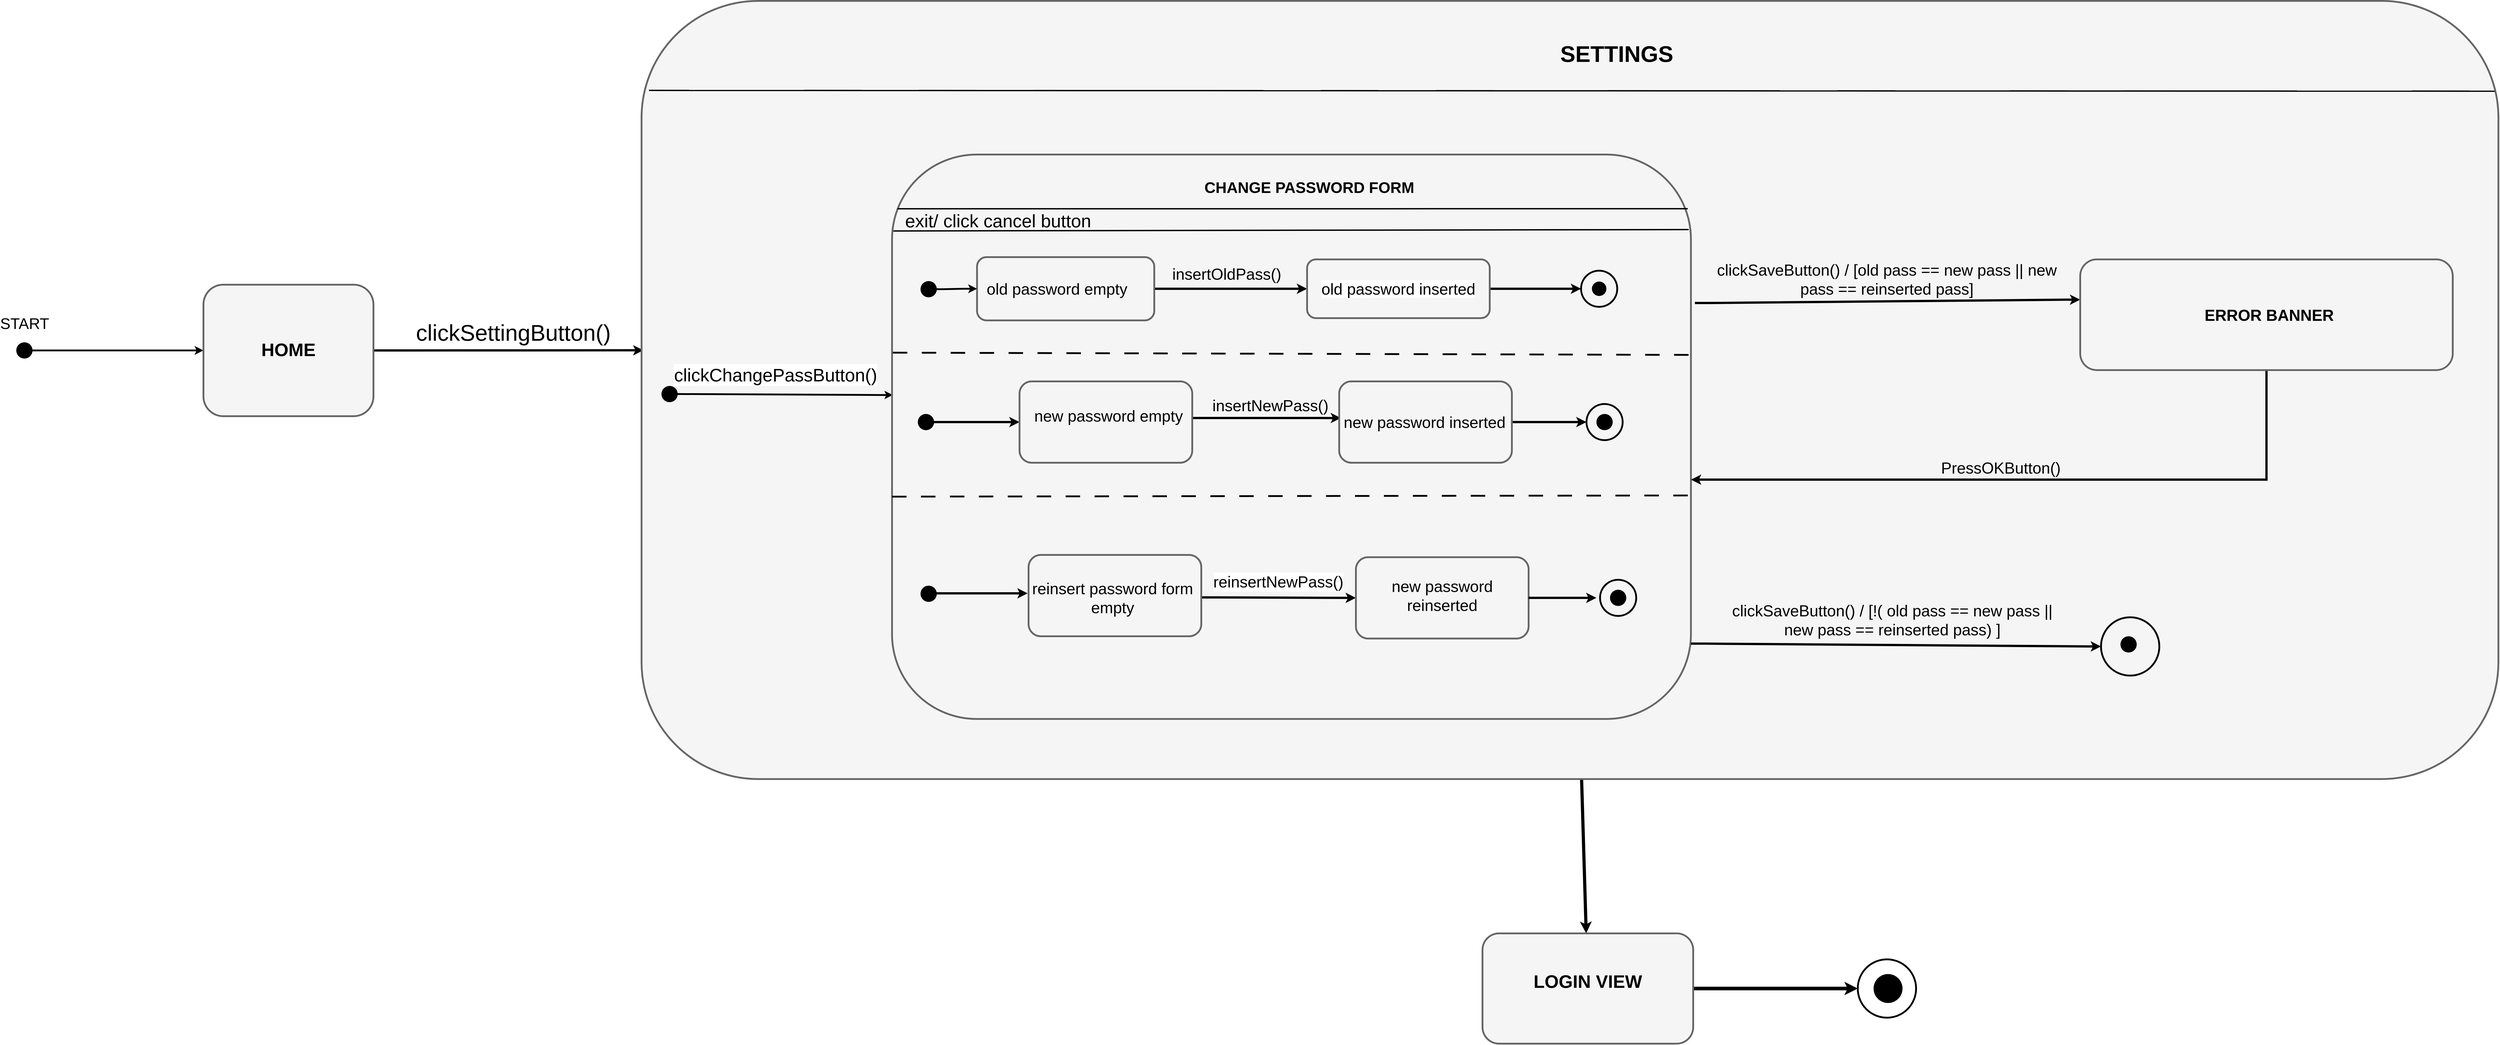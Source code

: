 <mxfile version="20.8.16" type="device"><diagram id="prtHgNgQTEPvFCAcTncT" name="Page-1"><mxGraphModel dx="9896" dy="5656" grid="0" gridSize="10" guides="1" tooltips="1" connect="1" arrows="1" fold="1" page="0" pageScale="1" pageWidth="827" pageHeight="1169" math="0" shadow="0"><root><mxCell id="0"/><mxCell id="1" parent="0"/><mxCell id="62X0358ZyH2hzyA4IOQb-5" style="edgeStyle=entityRelationEdgeStyle;rounded=0;orthogonalLoop=1;jettySize=auto;html=1;entryX=0;entryY=0.5;entryDx=0;entryDy=0;strokeWidth=4;endSize=7;" parent="1" source="62X0358ZyH2hzyA4IOQb-1" target="62X0358ZyH2hzyA4IOQb-3" edge="1"><mxGeometry relative="1" as="geometry"/></mxCell><mxCell id="62X0358ZyH2hzyA4IOQb-23" value="START" style="edgeLabel;html=1;align=center;verticalAlign=middle;resizable=0;points=[];fontSize=34;" parent="62X0358ZyH2hzyA4IOQb-5" vertex="1" connectable="0"><mxGeometry x="-0.133" y="9" relative="1" as="geometry"><mxPoint x="-172" y="-51" as="offset"/></mxGeometry></mxCell><mxCell id="62X0358ZyH2hzyA4IOQb-1" value="" style="shape=waypoint;sketch=0;fillStyle=solid;size=6;pointerEvents=1;points=[];fillColor=none;resizable=0;rotatable=0;perimeter=centerPerimeter;snapToPoint=1;strokeWidth=16;" parent="1" vertex="1"><mxGeometry x="-1231" y="350.5" width="20" height="20" as="geometry"/></mxCell><mxCell id="62X0358ZyH2hzyA4IOQb-8" style="edgeStyle=entityRelationEdgeStyle;rounded=0;orthogonalLoop=1;jettySize=auto;html=1;strokeWidth=5;fontSize=21;entryX=0.001;entryY=0.449;entryDx=0;entryDy=0;entryPerimeter=0;endSize=7;" parent="1" source="62X0358ZyH2hzyA4IOQb-3" target="62X0358ZyH2hzyA4IOQb-9" edge="1"><mxGeometry relative="1" as="geometry"><mxPoint x="124.667" y="317" as="targetPoint"/></mxGeometry></mxCell><mxCell id="62X0358ZyH2hzyA4IOQb-3" value="" style="rounded=1;whiteSpace=wrap;html=1;strokeWidth=4;fillColor=#f5f5f5;strokeColor=#666666;fontColor=#333333;" parent="1" vertex="1"><mxGeometry x="-825" y="215" width="376" height="291" as="geometry"/></mxCell><mxCell id="62X0358ZyH2hzyA4IOQb-119" style="rounded=0;orthogonalLoop=1;jettySize=auto;html=1;strokeWidth=7;fontSize=40;startArrow=none;startFill=0;endArrow=classic;endFill=1;endSize=4;" parent="1" source="62X0358ZyH2hzyA4IOQb-9" target="62X0358ZyH2hzyA4IOQb-100" edge="1"><mxGeometry relative="1" as="geometry"/></mxCell><mxCell id="62X0358ZyH2hzyA4IOQb-9" value="" style="rounded=1;whiteSpace=wrap;html=1;strokeWidth=4;fillColor=#f5f5f5;strokeColor=#666666;fontColor=#333333;" parent="1" vertex="1"><mxGeometry x="144" y="-413" width="4107" height="1722" as="geometry"/></mxCell><mxCell id="62X0358ZyH2hzyA4IOQb-10" value="" style="endArrow=none;html=1;rounded=0;strokeWidth=3;fontSize=21;exitX=0.004;exitY=0.115;exitDx=0;exitDy=0;exitPerimeter=0;entryX=0.998;entryY=0.116;entryDx=0;entryDy=0;entryPerimeter=0;" parent="1" source="62X0358ZyH2hzyA4IOQb-9" target="62X0358ZyH2hzyA4IOQb-9" edge="1"><mxGeometry width="50" height="50" relative="1" as="geometry"><mxPoint x="730" y="647" as="sourcePoint"/><mxPoint x="780" y="597" as="targetPoint"/></mxGeometry></mxCell><mxCell id="62X0358ZyH2hzyA4IOQb-11" value="&lt;b&gt;&lt;font style=&quot;font-size: 50px;&quot;&gt;SETTINGS&lt;/font&gt;&lt;/b&gt;" style="text;html=1;strokeColor=none;fillColor=none;align=center;verticalAlign=middle;whiteSpace=wrap;rounded=0;fontSize=21;" parent="1" vertex="1"><mxGeometry x="2220" y="-311" width="162" height="30" as="geometry"/></mxCell><mxCell id="62X0358ZyH2hzyA4IOQb-15" style="edgeStyle=entityRelationEdgeStyle;rounded=0;orthogonalLoop=1;jettySize=auto;html=1;entryX=0.001;entryY=0.426;entryDx=0;entryDy=0;entryPerimeter=0;strokeWidth=4;fontSize=34;" parent="1" source="62X0358ZyH2hzyA4IOQb-12" target="62X0358ZyH2hzyA4IOQb-14" edge="1"><mxGeometry relative="1" as="geometry"/></mxCell><mxCell id="62X0358ZyH2hzyA4IOQb-97" value="clickChangePassButton()" style="edgeLabel;html=1;align=center;verticalAlign=middle;resizable=0;points=[];fontSize=40;" parent="62X0358ZyH2hzyA4IOQb-15" vertex="1" connectable="0"><mxGeometry x="-0.428" y="1" relative="1" as="geometry"><mxPoint x="93" y="-43" as="offset"/></mxGeometry></mxCell><mxCell id="62X0358ZyH2hzyA4IOQb-12" value="" style="shape=waypoint;sketch=0;fillStyle=solid;size=6;pointerEvents=1;points=[];fillColor=none;resizable=0;rotatable=0;perimeter=centerPerimeter;snapToPoint=1;strokeWidth=16;" parent="1" vertex="1"><mxGeometry x="196" y="447" width="20" height="20" as="geometry"/></mxCell><mxCell id="62X0358ZyH2hzyA4IOQb-85" style="edgeStyle=entityRelationEdgeStyle;rounded=0;orthogonalLoop=1;jettySize=auto;html=1;entryX=0;entryY=0.364;entryDx=0;entryDy=0;strokeWidth=5;fontSize=35;startArrow=none;startFill=0;endArrow=classic;endFill=1;endSize=7;entryPerimeter=0;exitX=1.005;exitY=0.263;exitDx=0;exitDy=0;exitPerimeter=0;" parent="1" source="62X0358ZyH2hzyA4IOQb-14" target="62X0358ZyH2hzyA4IOQb-84" edge="1"><mxGeometry relative="1" as="geometry"><mxPoint x="2458" y="320" as="sourcePoint"/></mxGeometry></mxCell><mxCell id="62X0358ZyH2hzyA4IOQb-14" value="" style="rounded=1;whiteSpace=wrap;html=1;strokeWidth=4;fillColor=#f5f5f5;strokeColor=#666666;fontColor=#333333;" parent="1" vertex="1"><mxGeometry x="698" y="-73" width="1767" height="1249" as="geometry"/></mxCell><mxCell id="62X0358ZyH2hzyA4IOQb-17" value="" style="endArrow=none;startArrow=none;html=1;rounded=0;strokeWidth=3;fontSize=34;startFill=0;endFill=0;entryX=0.996;entryY=0.096;entryDx=0;entryDy=0;entryPerimeter=0;" parent="1" target="62X0358ZyH2hzyA4IOQb-14" edge="1"><mxGeometry width="50" height="50" relative="1" as="geometry"><mxPoint x="710" y="47" as="sourcePoint"/><mxPoint x="1932" y="124" as="targetPoint"/></mxGeometry></mxCell><mxCell id="62X0358ZyH2hzyA4IOQb-18" value="&lt;b&gt;CHANGE PASSWORD FORM&lt;/b&gt;" style="text;html=1;strokeColor=none;fillColor=none;align=center;verticalAlign=middle;whiteSpace=wrap;rounded=0;fontSize=34;" parent="1" vertex="1"><mxGeometry x="1232" y="-13" width="778" height="26" as="geometry"/></mxCell><mxCell id="62X0358ZyH2hzyA4IOQb-27" value="&lt;b&gt;&lt;font style=&quot;font-size: 40px;&quot;&gt;HOME&lt;/font&gt;&lt;/b&gt;" style="text;html=1;strokeColor=none;fillColor=none;align=center;verticalAlign=middle;whiteSpace=wrap;rounded=0;fontSize=28;" parent="1" vertex="1"><mxGeometry x="-667" y="343" width="60" height="30" as="geometry"/></mxCell><mxCell id="62X0358ZyH2hzyA4IOQb-43" style="edgeStyle=entityRelationEdgeStyle;rounded=0;orthogonalLoop=1;jettySize=auto;html=1;entryX=0;entryY=0.5;entryDx=0;entryDy=0;strokeWidth=5;fontSize=35;startArrow=none;startFill=0;endArrow=classic;endFill=1;endSize=7;" parent="1" source="62X0358ZyH2hzyA4IOQb-31" target="62X0358ZyH2hzyA4IOQb-41" edge="1"><mxGeometry relative="1" as="geometry"/></mxCell><mxCell id="62X0358ZyH2hzyA4IOQb-31" value="" style="rounded=1;whiteSpace=wrap;html=1;strokeWidth=4;fillColor=#f5f5f5;strokeColor=#666666;fontColor=#333333;" parent="1" vertex="1"><mxGeometry x="886" y="154" width="392" height="140" as="geometry"/></mxCell><mxCell id="62X0358ZyH2hzyA4IOQb-32" value="old password empty" style="text;html=1;strokeColor=none;fillColor=none;align=center;verticalAlign=middle;whiteSpace=wrap;rounded=0;fontSize=35;" parent="1" vertex="1"><mxGeometry x="878" y="206.12" width="370" height="35.75" as="geometry"/></mxCell><mxCell id="62X0358ZyH2hzyA4IOQb-33" value="" style="endArrow=none;html=1;rounded=0;dashed=1;dashPattern=8 8;strokeWidth=4;fontSize=35;endSize=7;exitX=0.001;exitY=0.351;exitDx=0;exitDy=0;exitPerimeter=0;entryX=1.002;entryY=0.355;entryDx=0;entryDy=0;entryPerimeter=0;" parent="1" source="62X0358ZyH2hzyA4IOQb-14" target="62X0358ZyH2hzyA4IOQb-14" edge="1"><mxGeometry width="50" height="50" relative="1" as="geometry"><mxPoint x="1347" y="499" as="sourcePoint"/><mxPoint x="1397" y="449" as="targetPoint"/></mxGeometry></mxCell><mxCell id="62X0358ZyH2hzyA4IOQb-36" style="edgeStyle=entityRelationEdgeStyle;rounded=0;orthogonalLoop=1;jettySize=auto;html=1;strokeWidth=4;fontSize=35;startArrow=none;startFill=0;endArrow=classic;endFill=1;endSize=7;entryX=0;entryY=0.5;entryDx=0;entryDy=0;" parent="1" source="62X0358ZyH2hzyA4IOQb-34" target="62X0358ZyH2hzyA4IOQb-31" edge="1"><mxGeometry relative="1" as="geometry"><mxPoint x="912" y="224" as="targetPoint"/></mxGeometry></mxCell><mxCell id="62X0358ZyH2hzyA4IOQb-34" value="" style="shape=waypoint;sketch=0;fillStyle=solid;size=6;pointerEvents=1;points=[];fillColor=none;resizable=0;rotatable=0;perimeter=centerPerimeter;snapToPoint=1;strokeWidth=16;" parent="1" vertex="1"><mxGeometry x="769" y="215" width="20" height="20" as="geometry"/></mxCell><mxCell id="62X0358ZyH2hzyA4IOQb-49" style="edgeStyle=entityRelationEdgeStyle;rounded=0;orthogonalLoop=1;jettySize=auto;html=1;strokeWidth=5;fontSize=35;startArrow=none;startFill=0;endArrow=classic;endFill=1;endSize=7;" parent="1" source="62X0358ZyH2hzyA4IOQb-41" target="62X0358ZyH2hzyA4IOQb-48" edge="1"><mxGeometry relative="1" as="geometry"/></mxCell><mxCell id="62X0358ZyH2hzyA4IOQb-41" value="&lt;span style=&quot;color: rgb(0, 0, 0); font-family: Helvetica; font-size: 35px; font-style: normal; font-variant-ligatures: normal; font-variant-caps: normal; font-weight: 400; letter-spacing: normal; orphans: 2; text-align: center; text-indent: 0px; text-transform: none; widows: 2; word-spacing: 0px; -webkit-text-stroke-width: 0px; background-color: rgb(255, 255, 255); text-decoration-thickness: initial; text-decoration-style: initial; text-decoration-color: initial; float: none; display: inline !important;&quot;&gt;old password inserted&lt;/span&gt;" style="rounded=1;whiteSpace=wrap;html=1;strokeWidth=4;fillColor=#f5f5f5;strokeColor=#666666;fontColor=#333333;" parent="1" vertex="1"><mxGeometry x="1616" y="158.99" width="404" height="130" as="geometry"/></mxCell><mxCell id="62X0358ZyH2hzyA4IOQb-47" value="" style="shape=waypoint;sketch=0;fillStyle=solid;size=6;pointerEvents=1;points=[];fillColor=none;resizable=0;rotatable=0;perimeter=centerPerimeter;snapToPoint=1;strokeColor=#000000;strokeWidth=14;fontSize=35;" parent="1" vertex="1"><mxGeometry x="2252" y="214" width="20" height="20" as="geometry"/></mxCell><mxCell id="62X0358ZyH2hzyA4IOQb-48" value="" style="ellipse;whiteSpace=wrap;html=1;aspect=fixed;strokeColor=#000000;strokeWidth=4;fontSize=35;fillColor=none;" parent="1" vertex="1"><mxGeometry x="2222" y="183.99" width="80" height="80" as="geometry"/></mxCell><mxCell id="62X0358ZyH2hzyA4IOQb-54" style="edgeStyle=entityRelationEdgeStyle;rounded=0;orthogonalLoop=1;jettySize=auto;html=1;entryX=0;entryY=0.5;entryDx=0;entryDy=0;strokeWidth=5;fontSize=35;startArrow=none;startFill=0;endArrow=classic;endFill=1;endSize=7;" parent="1" source="62X0358ZyH2hzyA4IOQb-51" target="62X0358ZyH2hzyA4IOQb-53" edge="1"><mxGeometry relative="1" as="geometry"/></mxCell><mxCell id="62X0358ZyH2hzyA4IOQb-51" value="" style="shape=waypoint;sketch=0;fillStyle=solid;size=6;pointerEvents=1;points=[];fillColor=none;resizable=0;rotatable=0;perimeter=centerPerimeter;snapToPoint=1;strokeWidth=16;" parent="1" vertex="1"><mxGeometry x="763" y="509" width="20" height="20" as="geometry"/></mxCell><mxCell id="62X0358ZyH2hzyA4IOQb-53" value="" style="rounded=1;whiteSpace=wrap;html=1;strokeWidth=4;fillColor=#f5f5f5;strokeColor=#666666;fontColor=#333333;" parent="1" vertex="1"><mxGeometry x="980" y="429" width="382" height="180" as="geometry"/></mxCell><mxCell id="62X0358ZyH2hzyA4IOQb-66" style="edgeStyle=entityRelationEdgeStyle;rounded=0;orthogonalLoop=1;jettySize=auto;html=1;entryX=0;entryY=0.25;entryDx=0;entryDy=0;strokeWidth=5;fontSize=35;startArrow=none;startFill=0;endArrow=classic;endFill=1;endSize=7;" parent="1" target="62X0358ZyH2hzyA4IOQb-59" edge="1"><mxGeometry relative="1" as="geometry"><mxPoint x="1364" y="510" as="sourcePoint"/></mxGeometry></mxCell><mxCell id="62X0358ZyH2hzyA4IOQb-56" value="new password empty" style="text;html=1;strokeColor=none;fillColor=none;align=center;verticalAlign=middle;whiteSpace=wrap;rounded=0;fontSize=35;" parent="1" vertex="1"><mxGeometry x="992" y="487.25" width="370" height="35.75" as="geometry"/></mxCell><mxCell id="62X0358ZyH2hzyA4IOQb-72" style="edgeStyle=entityRelationEdgeStyle;rounded=0;orthogonalLoop=1;jettySize=auto;html=1;entryX=0;entryY=0.5;entryDx=0;entryDy=0;strokeWidth=5;fontSize=35;startArrow=none;startFill=0;endArrow=classic;endFill=1;endSize=7;" parent="1" source="62X0358ZyH2hzyA4IOQb-58" target="62X0358ZyH2hzyA4IOQb-70" edge="1"><mxGeometry relative="1" as="geometry"/></mxCell><mxCell id="62X0358ZyH2hzyA4IOQb-58" value="" style="rounded=1;whiteSpace=wrap;html=1;strokeWidth=4;fillColor=#f5f5f5;strokeColor=#666666;fontColor=#333333;" parent="1" vertex="1"><mxGeometry x="1687" y="429" width="382" height="180" as="geometry"/></mxCell><mxCell id="62X0358ZyH2hzyA4IOQb-59" value="new password inserted" style="text;html=1;strokeColor=none;fillColor=none;align=center;verticalAlign=middle;whiteSpace=wrap;rounded=0;fontSize=35;" parent="1" vertex="1"><mxGeometry x="1691" y="501.13" width="370" height="35.75" as="geometry"/></mxCell><mxCell id="62X0358ZyH2hzyA4IOQb-67" value="insertNewPass()" style="text;html=1;strokeColor=none;fillColor=none;align=center;verticalAlign=middle;whiteSpace=wrap;rounded=0;fontSize=35;" parent="1" vertex="1"><mxGeometry x="1400" y="467" width="270" height="30" as="geometry"/></mxCell><mxCell id="62X0358ZyH2hzyA4IOQb-70" value="" style="ellipse;whiteSpace=wrap;html=1;aspect=fixed;strokeColor=#000000;strokeWidth=4;fontSize=35;fillColor=none;" parent="1" vertex="1"><mxGeometry x="2234" y="479" width="80" height="80" as="geometry"/></mxCell><mxCell id="62X0358ZyH2hzyA4IOQb-71" value="" style="shape=waypoint;sketch=0;fillStyle=solid;size=6;pointerEvents=1;points=[];fillColor=none;resizable=0;rotatable=0;perimeter=centerPerimeter;snapToPoint=1;strokeWidth=16;" parent="1" vertex="1"><mxGeometry x="2264" y="509.01" width="20" height="20" as="geometry"/></mxCell><mxCell id="62X0358ZyH2hzyA4IOQb-73" value="" style="endArrow=none;html=1;rounded=0;dashed=1;dashPattern=8 8;strokeWidth=4;fontSize=35;endSize=7;entryX=1.001;entryY=0.604;entryDx=0;entryDy=0;entryPerimeter=0;" parent="1" target="62X0358ZyH2hzyA4IOQb-14" edge="1"><mxGeometry width="50" height="50" relative="1" as="geometry"><mxPoint x="698" y="684" as="sourcePoint"/><mxPoint x="2464" y="690" as="targetPoint"/></mxGeometry></mxCell><mxCell id="62X0358ZyH2hzyA4IOQb-74" value="" style="shape=waypoint;sketch=0;fillStyle=solid;size=6;pointerEvents=1;points=[];fillColor=none;resizable=0;rotatable=0;perimeter=centerPerimeter;snapToPoint=1;strokeWidth=16;" parent="1" vertex="1"><mxGeometry x="769" y="889" width="20" height="20" as="geometry"/></mxCell><mxCell id="62X0358ZyH2hzyA4IOQb-75" style="edgeStyle=entityRelationEdgeStyle;rounded=0;orthogonalLoop=1;jettySize=auto;html=1;entryX=0;entryY=0.5;entryDx=0;entryDy=0;strokeWidth=5;fontSize=35;startArrow=none;startFill=0;endArrow=classic;endFill=1;endSize=7;" parent="1" edge="1"><mxGeometry relative="1" as="geometry"><mxPoint x="791" y="898" as="sourcePoint"/><mxPoint x="998" y="898" as="targetPoint"/></mxGeometry></mxCell><mxCell id="62X0358ZyH2hzyA4IOQb-76" value="" style="rounded=1;whiteSpace=wrap;html=1;strokeWidth=4;fillColor=#f5f5f5;strokeColor=#666666;fontColor=#333333;" parent="1" vertex="1"><mxGeometry x="1000" y="813" width="382" height="180" as="geometry"/></mxCell><mxCell id="62X0358ZyH2hzyA4IOQb-77" style="edgeStyle=entityRelationEdgeStyle;rounded=0;orthogonalLoop=1;jettySize=auto;html=1;strokeWidth=5;fontSize=35;startArrow=none;startFill=0;endArrow=classic;endFill=1;endSize=7;entryX=0;entryY=0.5;entryDx=0;entryDy=0;" parent="1" target="62X0358ZyH2hzyA4IOQb-78" edge="1"><mxGeometry relative="1" as="geometry"><mxPoint x="1384" y="907" as="sourcePoint"/><mxPoint x="1662" y="907" as="targetPoint"/></mxGeometry></mxCell><mxCell id="62X0358ZyH2hzyA4IOQb-87" value="reinsertNewPass()" style="edgeLabel;html=1;align=center;verticalAlign=middle;resizable=0;points=[];fontSize=35;" parent="62X0358ZyH2hzyA4IOQb-77" vertex="1" connectable="0"><mxGeometry x="-0.379" y="-6" relative="1" as="geometry"><mxPoint x="62" y="-42" as="offset"/></mxGeometry></mxCell><mxCell id="62X0358ZyH2hzyA4IOQb-78" value="" style="rounded=1;whiteSpace=wrap;html=1;strokeWidth=4;fillColor=#f5f5f5;strokeColor=#666666;fontColor=#333333;" parent="1" vertex="1"><mxGeometry x="1724" y="818" width="382" height="180" as="geometry"/></mxCell><mxCell id="62X0358ZyH2hzyA4IOQb-79" style="edgeStyle=entityRelationEdgeStyle;rounded=0;orthogonalLoop=1;jettySize=auto;html=1;strokeWidth=5;fontSize=35;startArrow=none;startFill=0;endArrow=classic;endFill=1;endSize=7;exitX=1;exitY=0.5;exitDx=0;exitDy=0;" parent="1" source="62X0358ZyH2hzyA4IOQb-78" edge="1"><mxGeometry relative="1" as="geometry"><mxPoint x="2121" y="902" as="sourcePoint"/><mxPoint x="2256" y="908" as="targetPoint"/></mxGeometry></mxCell><mxCell id="62X0358ZyH2hzyA4IOQb-80" value="" style="shape=waypoint;sketch=0;fillStyle=solid;size=6;pointerEvents=1;points=[];fillColor=none;resizable=0;rotatable=0;perimeter=centerPerimeter;snapToPoint=1;strokeWidth=16;" parent="1" vertex="1"><mxGeometry x="2294" y="898" width="20" height="20" as="geometry"/></mxCell><mxCell id="62X0358ZyH2hzyA4IOQb-81" value="" style="ellipse;whiteSpace=wrap;html=1;aspect=fixed;strokeColor=#000000;strokeWidth=4;fontSize=35;fillColor=none;" parent="1" vertex="1"><mxGeometry x="2264" y="868" width="80" height="80" as="geometry"/></mxCell><mxCell id="62X0358ZyH2hzyA4IOQb-82" value="reinsert password form empty" style="text;html=1;strokeColor=none;fillColor=none;align=center;verticalAlign=middle;whiteSpace=wrap;rounded=0;fontSize=35;" parent="1" vertex="1"><mxGeometry x="997" y="893" width="378" height="30" as="geometry"/></mxCell><mxCell id="62X0358ZyH2hzyA4IOQb-83" value="new password reinserted" style="text;html=1;strokeColor=none;fillColor=none;align=center;verticalAlign=middle;whiteSpace=wrap;rounded=0;fontSize=35;" parent="1" vertex="1"><mxGeometry x="1737" y="885.13" width="356" height="35.75" as="geometry"/></mxCell><mxCell id="62X0358ZyH2hzyA4IOQb-89" style="edgeStyle=orthogonalEdgeStyle;rounded=0;orthogonalLoop=1;jettySize=auto;html=1;entryX=1;entryY=0.576;entryDx=0;entryDy=0;entryPerimeter=0;strokeWidth=5;fontSize=35;startArrow=none;startFill=0;endArrow=classic;endFill=1;endSize=7;exitX=0.5;exitY=1;exitDx=0;exitDy=0;" parent="1" source="62X0358ZyH2hzyA4IOQb-84" target="62X0358ZyH2hzyA4IOQb-14" edge="1"><mxGeometry relative="1" as="geometry"/></mxCell><mxCell id="62X0358ZyH2hzyA4IOQb-84" value="" style="rounded=1;whiteSpace=wrap;html=1;strokeWidth=4;fillColor=#f5f5f5;strokeColor=#666666;fontColor=#333333;" parent="1" vertex="1"><mxGeometry x="3326" y="159" width="824" height="245" as="geometry"/></mxCell><mxCell id="62X0358ZyH2hzyA4IOQb-86" value="clickSaveButton() / [old pass == new pass || new pass == reinserted pass]" style="text;html=1;strokeColor=none;fillColor=none;align=center;verticalAlign=middle;whiteSpace=wrap;rounded=0;fontSize=35;" parent="1" vertex="1"><mxGeometry x="2517" y="178" width="763" height="50" as="geometry"/></mxCell><mxCell id="62X0358ZyH2hzyA4IOQb-88" value="&lt;b&gt;ERROR BANNER&lt;/b&gt;" style="text;html=1;strokeColor=none;fillColor=none;align=center;verticalAlign=middle;whiteSpace=wrap;rounded=0;fontSize=35;" parent="1" vertex="1"><mxGeometry x="3563" y="266.5" width="362" height="30" as="geometry"/></mxCell><mxCell id="62X0358ZyH2hzyA4IOQb-90" value="PressOKButton()" style="text;html=1;strokeColor=none;fillColor=none;align=center;verticalAlign=middle;whiteSpace=wrap;rounded=0;fontSize=35;" parent="1" vertex="1"><mxGeometry x="3045" y="605" width="211" height="30" as="geometry"/></mxCell><mxCell id="62X0358ZyH2hzyA4IOQb-91" style="edgeStyle=entityRelationEdgeStyle;rounded=0;orthogonalLoop=1;jettySize=auto;html=1;strokeWidth=5;fontSize=35;startArrow=none;startFill=0;endArrow=classic;endFill=1;endSize=7;exitX=1.005;exitY=0.263;exitDx=0;exitDy=0;exitPerimeter=0;entryX=0;entryY=0.5;entryDx=0;entryDy=0;" parent="1" target="62X0358ZyH2hzyA4IOQb-94" edge="1"><mxGeometry relative="1" as="geometry"><mxPoint x="2465.005" y="1009.307" as="sourcePoint"/><mxPoint x="3262" y="1009" as="targetPoint"/></mxGeometry></mxCell><mxCell id="62X0358ZyH2hzyA4IOQb-92" value="clickSaveButton() / [!( old pass == new pass || new pass == reinserted pass) ]" style="text;html=1;strokeColor=none;fillColor=none;align=center;verticalAlign=middle;whiteSpace=wrap;rounded=0;fontSize=35;" parent="1" vertex="1"><mxGeometry x="2529" y="932" width="763" height="50" as="geometry"/></mxCell><mxCell id="62X0358ZyH2hzyA4IOQb-93" value="" style="shape=waypoint;sketch=0;fillStyle=solid;size=6;pointerEvents=1;points=[];fillColor=none;resizable=0;rotatable=0;perimeter=centerPerimeter;snapToPoint=1;strokeWidth=16;" parent="1" vertex="1"><mxGeometry x="3423" y="1001" width="20" height="20" as="geometry"/></mxCell><mxCell id="62X0358ZyH2hzyA4IOQb-94" value="" style="ellipse;whiteSpace=wrap;html=1;aspect=fixed;strokeColor=#000000;strokeWidth=4;fontSize=35;fillColor=none;" parent="1" vertex="1"><mxGeometry x="3372" y="951" width="129" height="129" as="geometry"/></mxCell><mxCell id="62X0358ZyH2hzyA4IOQb-95" value="clickSettingButton()" style="text;html=1;align=center;verticalAlign=middle;resizable=0;points=[];autosize=1;strokeColor=none;fillColor=none;fontSize=50;" parent="1" vertex="1"><mxGeometry x="-365" y="285" width="449" height="72" as="geometry"/></mxCell><mxCell id="62X0358ZyH2hzyA4IOQb-45" value="insertOldPass()" style="text;html=1;strokeColor=none;fillColor=none;align=center;verticalAlign=middle;whiteSpace=wrap;rounded=0;fontSize=35;" parent="1" vertex="1"><mxGeometry x="1304" y="176.12" width="269" height="30" as="geometry"/></mxCell><mxCell id="62X0358ZyH2hzyA4IOQb-116" style="edgeStyle=orthogonalEdgeStyle;rounded=0;orthogonalLoop=1;jettySize=auto;html=1;entryX=0;entryY=0.5;entryDx=0;entryDy=0;strokeWidth=8;fontSize=40;startArrow=none;startFill=0;endArrow=classic;endFill=1;endSize=4;" parent="1" source="62X0358ZyH2hzyA4IOQb-100" target="62X0358ZyH2hzyA4IOQb-113" edge="1"><mxGeometry relative="1" as="geometry"/></mxCell><mxCell id="62X0358ZyH2hzyA4IOQb-100" value="" style="rounded=1;whiteSpace=wrap;html=1;strokeWidth=4;fillColor=#f5f5f5;strokeColor=#666666;fontColor=#333333;" parent="1" vertex="1"><mxGeometry x="2004" y="1650.5" width="466" height="244" as="geometry"/></mxCell><mxCell id="62X0358ZyH2hzyA4IOQb-103" value="&lt;b&gt;LOGIN VIEW&lt;/b&gt;" style="text;html=1;strokeColor=none;fillColor=none;align=center;verticalAlign=middle;whiteSpace=wrap;rounded=0;fontSize=40;" parent="1" vertex="1"><mxGeometry x="2040" y="1741" width="394" height="30" as="geometry"/></mxCell><mxCell id="62X0358ZyH2hzyA4IOQb-108" value="" style="endArrow=none;startArrow=none;html=1;rounded=0;strokeWidth=3;fontSize=34;startFill=0;endFill=0;" parent="1" edge="1"><mxGeometry width="50" height="50" relative="1" as="geometry"><mxPoint x="701" y="96.1" as="sourcePoint"/><mxPoint x="2460" y="93" as="targetPoint"/></mxGeometry></mxCell><mxCell id="62X0358ZyH2hzyA4IOQb-110" value="exit/ click cancel button" style="text;html=1;strokeColor=none;fillColor=none;align=left;verticalAlign=middle;whiteSpace=wrap;rounded=0;fontSize=40;" parent="1" vertex="1"><mxGeometry x="725" y="58" width="473" height="30" as="geometry"/></mxCell><mxCell id="62X0358ZyH2hzyA4IOQb-113" value="" style="ellipse;whiteSpace=wrap;html=1;aspect=fixed;strokeColor=#000000;strokeWidth=4;fontSize=35;fillColor=none;" parent="1" vertex="1"><mxGeometry x="2834" y="1708" width="129" height="129" as="geometry"/></mxCell><mxCell id="62X0358ZyH2hzyA4IOQb-115" value="" style="shape=waypoint;sketch=0;fillStyle=solid;size=6;pointerEvents=1;points=[];fillColor=none;resizable=0;rotatable=0;perimeter=centerPerimeter;snapToPoint=1;strokeWidth=30;" parent="1" vertex="1"><mxGeometry x="2891" y="1762.5" width="20" height="20" as="geometry"/></mxCell></root></mxGraphModel></diagram></mxfile>